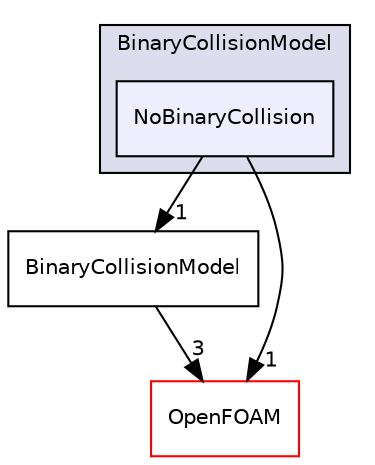 digraph "src/lagrangian/DSMC/submodels/BinaryCollisionModel/NoBinaryCollision" {
  bgcolor=transparent;
  compound=true
  node [ fontsize="10", fontname="Helvetica"];
  edge [ labelfontsize="10", labelfontname="Helvetica"];
  subgraph clusterdir_5a016b681099220922dbcc745c32c14c {
    graph [ bgcolor="#ddddee", pencolor="black", label="BinaryCollisionModel" fontname="Helvetica", fontsize="10", URL="dir_5a016b681099220922dbcc745c32c14c.html"]
  dir_6dce9bf9ceac4e18a3a5100cc7cb682a [shape=box, label="NoBinaryCollision", style="filled", fillcolor="#eeeeff", pencolor="black", URL="dir_6dce9bf9ceac4e18a3a5100cc7cb682a.html"];
  }
  dir_e23bb4794f849857419d4f5482c38026 [shape=box label="BinaryCollisionModel" URL="dir_e23bb4794f849857419d4f5482c38026.html"];
  dir_c5473ff19b20e6ec4dfe5c310b3778a8 [shape=box label="OpenFOAM" color="red" URL="dir_c5473ff19b20e6ec4dfe5c310b3778a8.html"];
  dir_e23bb4794f849857419d4f5482c38026->dir_c5473ff19b20e6ec4dfe5c310b3778a8 [headlabel="3", labeldistance=1.5 headhref="dir_001411_001891.html"];
  dir_6dce9bf9ceac4e18a3a5100cc7cb682a->dir_e23bb4794f849857419d4f5482c38026 [headlabel="1", labeldistance=1.5 headhref="dir_001413_001411.html"];
  dir_6dce9bf9ceac4e18a3a5100cc7cb682a->dir_c5473ff19b20e6ec4dfe5c310b3778a8 [headlabel="1", labeldistance=1.5 headhref="dir_001413_001891.html"];
}
